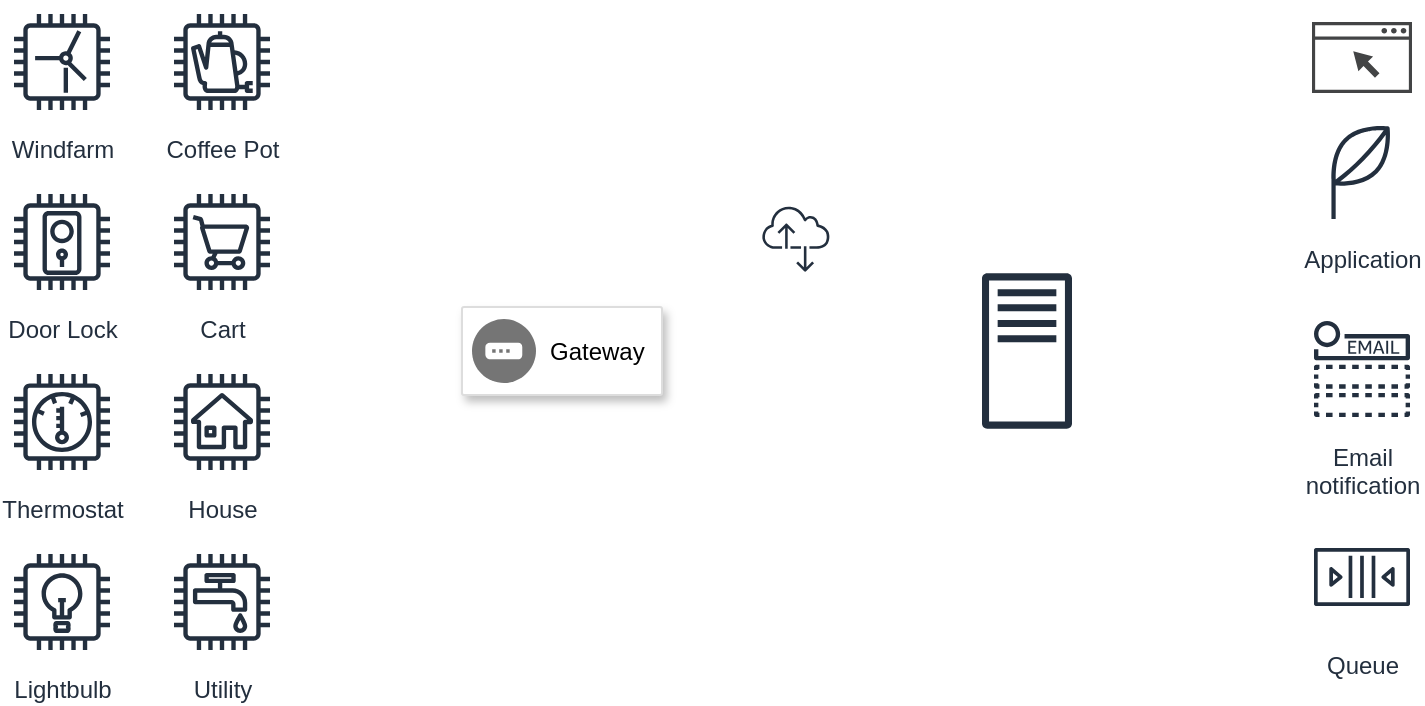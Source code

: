 <mxfile version="14.8.5" type="device" pages="4"><diagram id="De8rMqmUPHl9yf0bGWXp" name="IoTArchitecture"><mxGraphModel dx="1186" dy="646" grid="1" gridSize="10" guides="1" tooltips="1" connect="1" arrows="1" fold="1" page="1" pageScale="1" pageWidth="819" pageHeight="740" math="0" shadow="0"><root><mxCell id="0"/><mxCell id="1" parent="0"/><mxCell id="k8pcst1bW8v0KylIsyJc-1" value="Door Lock" style="outlineConnect=0;fontColor=#232F3E;gradientColor=none;strokeColor=#232F3E;fillColor=#ffffff;dashed=0;verticalLabelPosition=bottom;verticalAlign=top;align=center;html=1;fontSize=12;fontStyle=0;aspect=fixed;shape=mxgraph.aws4.resourceIcon;resIcon=mxgraph.aws4.door_lock;" vertex="1" parent="1"><mxGeometry x="40" y="240" width="60" height="60" as="geometry"/></mxCell><mxCell id="k8pcst1bW8v0KylIsyJc-2" value="Thermostat" style="outlineConnect=0;fontColor=#232F3E;gradientColor=none;strokeColor=#232F3E;fillColor=#ffffff;dashed=0;verticalLabelPosition=bottom;verticalAlign=top;align=center;html=1;fontSize=12;fontStyle=0;aspect=fixed;shape=mxgraph.aws4.resourceIcon;resIcon=mxgraph.aws4.thermostat;" vertex="1" parent="1"><mxGeometry x="40" y="330" width="60" height="60" as="geometry"/></mxCell><mxCell id="k8pcst1bW8v0KylIsyJc-3" value="Lightbulb" style="outlineConnect=0;fontColor=#232F3E;gradientColor=none;strokeColor=#232F3E;fillColor=#ffffff;dashed=0;verticalLabelPosition=bottom;verticalAlign=top;align=center;html=1;fontSize=12;fontStyle=0;aspect=fixed;shape=mxgraph.aws4.resourceIcon;resIcon=mxgraph.aws4.lightbulb;" vertex="1" parent="1"><mxGeometry x="40" y="420" width="60" height="60" as="geometry"/></mxCell><mxCell id="k8pcst1bW8v0KylIsyJc-4" value="Utility" style="outlineConnect=0;fontColor=#232F3E;gradientColor=none;strokeColor=#232F3E;fillColor=#ffffff;dashed=0;verticalLabelPosition=bottom;verticalAlign=top;align=center;html=1;fontSize=12;fontStyle=0;aspect=fixed;shape=mxgraph.aws4.resourceIcon;resIcon=mxgraph.aws4.utility;" vertex="1" parent="1"><mxGeometry x="120" y="420" width="60" height="60" as="geometry"/></mxCell><mxCell id="k8pcst1bW8v0KylIsyJc-5" value="Windfarm" style="outlineConnect=0;fontColor=#232F3E;gradientColor=none;strokeColor=#232F3E;fillColor=#ffffff;dashed=0;verticalLabelPosition=bottom;verticalAlign=top;align=center;html=1;fontSize=12;fontStyle=0;aspect=fixed;shape=mxgraph.aws4.resourceIcon;resIcon=mxgraph.aws4.windfarm;" vertex="1" parent="1"><mxGeometry x="40" y="150" width="60" height="60" as="geometry"/></mxCell><mxCell id="k8pcst1bW8v0KylIsyJc-6" value="Cart" style="outlineConnect=0;fontColor=#232F3E;gradientColor=none;strokeColor=#232F3E;fillColor=#ffffff;dashed=0;verticalLabelPosition=bottom;verticalAlign=top;align=center;html=1;fontSize=12;fontStyle=0;aspect=fixed;shape=mxgraph.aws4.resourceIcon;resIcon=mxgraph.aws4.cart;" vertex="1" parent="1"><mxGeometry x="120" y="240" width="60" height="60" as="geometry"/></mxCell><mxCell id="k8pcst1bW8v0KylIsyJc-7" value="House" style="outlineConnect=0;fontColor=#232F3E;gradientColor=none;strokeColor=#232F3E;fillColor=#ffffff;dashed=0;verticalLabelPosition=bottom;verticalAlign=top;align=center;html=1;fontSize=12;fontStyle=0;aspect=fixed;shape=mxgraph.aws4.resourceIcon;resIcon=mxgraph.aws4.house;" vertex="1" parent="1"><mxGeometry x="120" y="330" width="60" height="60" as="geometry"/></mxCell><mxCell id="k8pcst1bW8v0KylIsyJc-8" value="Coffee Pot" style="outlineConnect=0;fontColor=#232F3E;gradientColor=none;strokeColor=#232F3E;fillColor=#ffffff;dashed=0;verticalLabelPosition=bottom;verticalAlign=top;align=center;html=1;fontSize=12;fontStyle=0;aspect=fixed;shape=mxgraph.aws4.resourceIcon;resIcon=mxgraph.aws4.coffee_pot;" vertex="1" parent="1"><mxGeometry x="120" y="150" width="60" height="60" as="geometry"/></mxCell><mxCell id="k8pcst1bW8v0KylIsyJc-9" value="" style="outlineConnect=0;fontColor=#232F3E;gradientColor=none;fillColor=#232F3E;strokeColor=none;dashed=0;verticalLabelPosition=bottom;verticalAlign=top;align=center;html=1;fontSize=12;fontStyle=0;aspect=fixed;pointerEvents=1;shape=mxgraph.aws4.internet_alt2;" vertex="1" parent="1"><mxGeometry x="420" y="251.5" width="34" height="34" as="geometry"/></mxCell><mxCell id="k8pcst1bW8v0KylIsyJc-10" value="" style="strokeColor=#dddddd;shadow=1;strokeWidth=1;rounded=1;absoluteArcSize=1;arcSize=2;" vertex="1" parent="1"><mxGeometry x="270" y="302.5" width="100" height="44" as="geometry"/></mxCell><mxCell id="k8pcst1bW8v0KylIsyJc-11" value="Gateway" style="dashed=0;connectable=0;html=1;fillColor=#757575;strokeColor=none;shape=mxgraph.gcp2.gateway;part=1;labelPosition=right;verticalLabelPosition=middle;align=left;verticalAlign=middle;spacingLeft=5;fontSize=12;" vertex="1" parent="k8pcst1bW8v0KylIsyJc-10"><mxGeometry y="0.5" width="32" height="32" relative="1" as="geometry"><mxPoint x="5" y="-16" as="offset"/></mxGeometry></mxCell><mxCell id="k8pcst1bW8v0KylIsyJc-12" value="" style="outlineConnect=0;fontColor=#232F3E;gradientColor=none;fillColor=#232F3E;strokeColor=none;dashed=0;verticalLabelPosition=bottom;verticalAlign=top;align=center;html=1;fontSize=12;fontStyle=0;aspect=fixed;pointerEvents=1;shape=mxgraph.aws4.traditional_server;" vertex="1" parent="1"><mxGeometry x="530" y="285.5" width="45" height="78" as="geometry"/></mxCell><mxCell id="k8pcst1bW8v0KylIsyJc-13" value="Application" style="outlineConnect=0;fontColor=#232F3E;gradientColor=none;strokeColor=#232F3E;fillColor=#ffffff;dashed=0;verticalLabelPosition=bottom;verticalAlign=top;align=center;html=1;fontSize=12;fontStyle=0;aspect=fixed;shape=mxgraph.aws4.resourceIcon;resIcon=mxgraph.aws4.application;" vertex="1" parent="1"><mxGeometry x="690" y="204.5" width="60" height="60" as="geometry"/></mxCell><mxCell id="k8pcst1bW8v0KylIsyJc-14" value="Email&#10;notification" style="outlineConnect=0;fontColor=#232F3E;gradientColor=none;strokeColor=#232F3E;fillColor=#ffffff;dashed=0;verticalLabelPosition=bottom;verticalAlign=top;align=center;html=1;fontSize=12;fontStyle=0;aspect=fixed;shape=mxgraph.aws4.resourceIcon;resIcon=mxgraph.aws4.email_notification;" vertex="1" parent="1"><mxGeometry x="690" y="303.5" width="60" height="60" as="geometry"/></mxCell><mxCell id="k8pcst1bW8v0KylIsyJc-15" value="Queue" style="outlineConnect=0;fontColor=#232F3E;gradientColor=none;strokeColor=#232F3E;fillColor=#ffffff;dashed=0;verticalLabelPosition=bottom;verticalAlign=top;align=center;html=1;fontSize=12;fontStyle=0;aspect=fixed;shape=mxgraph.aws4.resourceIcon;resIcon=mxgraph.aws4.queue;" vertex="1" parent="1"><mxGeometry x="690" y="407.5" width="60" height="60" as="geometry"/></mxCell><mxCell id="k8pcst1bW8v0KylIsyJc-17" value="" style="pointerEvents=1;shadow=0;dashed=0;html=1;strokeColor=none;fillColor=#434445;aspect=fixed;labelPosition=center;verticalLabelPosition=bottom;verticalAlign=top;align=center;outlineConnect=0;shape=mxgraph.vvd.web_browser;" vertex="1" parent="1"><mxGeometry x="695" y="160" width="50" height="35.5" as="geometry"/></mxCell></root></mxGraphModel></diagram><diagram id="S60BathF1c1hSVDtDpyB" name="AWSIoT"><mxGraphModel dx="1186" dy="646" grid="1" gridSize="10" guides="1" tooltips="1" connect="1" arrows="1" fold="1" page="1" pageScale="1" pageWidth="819" pageHeight="740" math="0" shadow="0"><root><mxCell id="6nKlYCWWAYN8O-G88OSI-0"/><mxCell id="6nKlYCWWAYN8O-G88OSI-1" parent="6nKlYCWWAYN8O-G88OSI-0"/><mxCell id="9l-MMoLcIE2-OiFXl1dS-0" value="On-Premise" style="outlineConnect=0;gradientColor=none;html=1;whiteSpace=wrap;fontSize=12;fontStyle=0;shape=mxgraph.aws4.group;grIcon=mxgraph.aws4.group_aws_cloud;strokeColor=#AAB7B8;fillColor=none;verticalAlign=top;align=left;spacingLeft=30;fontColor=#AAB7B8;dashed=0;" vertex="1" parent="6nKlYCWWAYN8O-G88OSI-1"><mxGeometry x="40" y="190" width="270" height="270" as="geometry"/></mxCell><mxCell id="9l-MMoLcIE2-OiFXl1dS-1" value="Lightbulb" style="outlineConnect=0;fontColor=#232F3E;gradientColor=none;strokeColor=#232F3E;fillColor=#ffffff;dashed=0;verticalLabelPosition=bottom;verticalAlign=top;align=center;html=1;fontSize=12;fontStyle=0;aspect=fixed;shape=mxgraph.aws4.resourceIcon;resIcon=mxgraph.aws4.lightbulb;" vertex="1" parent="6nKlYCWWAYN8O-G88OSI-1"><mxGeometry x="202.5" y="357.5" width="60" height="60" as="geometry"/></mxCell><mxCell id="9l-MMoLcIE2-OiFXl1dS-2" value="RFID" style="outlineConnect=0;fontColor=#232F3E;gradientColor=none;strokeColor=#232F3E;fillColor=#ffffff;dashed=0;verticalLabelPosition=bottom;verticalAlign=top;align=center;html=1;fontSize=12;fontStyle=0;aspect=fixed;shape=mxgraph.aws4.resourceIcon;resIcon=mxgraph.aws4.generic;" vertex="1" parent="6nKlYCWWAYN8O-G88OSI-1"><mxGeometry x="87.5" y="357.5" width="60" height="60" as="geometry"/></mxCell><mxCell id="9l-MMoLcIE2-OiFXl1dS-3" value="EnvMonitor1" style="outlineConnect=0;fontColor=#232F3E;gradientColor=none;strokeColor=#232F3E;fillColor=#ffffff;dashed=0;verticalLabelPosition=bottom;verticalAlign=top;align=center;html=1;fontSize=12;fontStyle=0;aspect=fixed;shape=mxgraph.aws4.resourceIcon;resIcon=mxgraph.aws4.thermostat;" vertex="1" parent="6nKlYCWWAYN8O-G88OSI-1"><mxGeometry x="87.5" y="232.5" width="60" height="60" as="geometry"/></mxCell><mxCell id="9l-MMoLcIE2-OiFXl1dS-4" value="AWS Cloud" style="outlineConnect=0;gradientColor=none;html=1;whiteSpace=wrap;fontSize=12;fontStyle=0;shape=mxgraph.aws4.group;grIcon=mxgraph.aws4.group_aws_cloud;strokeColor=#AAB7B8;fillColor=none;verticalAlign=top;align=left;spacingLeft=30;fontColor=#AAB7B8;dashed=0;" vertex="1" parent="6nKlYCWWAYN8O-G88OSI-1"><mxGeometry x="410" y="190" width="350" height="270" as="geometry"/></mxCell><mxCell id="9l-MMoLcIE2-OiFXl1dS-5" value="Amazon IoT Core" style="outlineConnect=0;fontColor=#232F3E;gradientColor=none;strokeColor=#ffffff;fillColor=#232F3E;dashed=0;verticalLabelPosition=middle;verticalAlign=bottom;align=center;html=1;whiteSpace=wrap;fontSize=10;fontStyle=1;spacing=3;shape=mxgraph.aws4.productIcon;prIcon=mxgraph.aws4.iot_core;" vertex="1" parent="6nKlYCWWAYN8O-G88OSI-1"><mxGeometry x="455" y="270" width="80" height="110" as="geometry"/></mxCell><mxCell id="9l-MMoLcIE2-OiFXl1dS-6" style="edgeStyle=orthogonalEdgeStyle;rounded=0;orthogonalLoop=1;jettySize=auto;html=1;entryX=-0.012;entryY=0.432;entryDx=0;entryDy=0;entryPerimeter=0;" edge="1" parent="6nKlYCWWAYN8O-G88OSI-1" source="9l-MMoLcIE2-OiFXl1dS-7" target="9l-MMoLcIE2-OiFXl1dS-10"><mxGeometry relative="1" as="geometry"><mxPoint x="630" y="255" as="targetPoint"/></mxGeometry></mxCell><mxCell id="9l-MMoLcIE2-OiFXl1dS-7" value="Rule" style="outlineConnect=0;fontColor=#232F3E;gradientColor=none;strokeColor=#232F3E;fillColor=#ffffff;dashed=0;verticalLabelPosition=bottom;verticalAlign=top;align=center;html=1;fontSize=12;fontStyle=0;aspect=fixed;shape=mxgraph.aws4.resourceIcon;resIcon=mxgraph.aws4.rule;" vertex="1" parent="6nKlYCWWAYN8O-G88OSI-1"><mxGeometry x="540" y="240" width="30" height="30" as="geometry"/></mxCell><mxCell id="9l-MMoLcIE2-OiFXl1dS-8" style="edgeStyle=orthogonalEdgeStyle;rounded=0;orthogonalLoop=1;jettySize=auto;html=1;entryX=-0.012;entryY=0.42;entryDx=0;entryDy=0;entryPerimeter=0;" edge="1" parent="6nKlYCWWAYN8O-G88OSI-1" source="9l-MMoLcIE2-OiFXl1dS-9" target="9l-MMoLcIE2-OiFXl1dS-11"><mxGeometry relative="1" as="geometry"/></mxCell><mxCell id="9l-MMoLcIE2-OiFXl1dS-9" value="Rule" style="outlineConnect=0;fontColor=#232F3E;gradientColor=none;strokeColor=#232F3E;fillColor=#ffffff;dashed=0;verticalLabelPosition=bottom;verticalAlign=top;align=center;html=1;fontSize=12;fontStyle=0;aspect=fixed;shape=mxgraph.aws4.resourceIcon;resIcon=mxgraph.aws4.rule;" vertex="1" parent="6nKlYCWWAYN8O-G88OSI-1"><mxGeometry x="540" y="350" width="30" height="30" as="geometry"/></mxCell><mxCell id="9l-MMoLcIE2-OiFXl1dS-10" value="Amazon DynamoDB" style="outlineConnect=0;fontColor=#232F3E;gradientColor=none;strokeColor=#ffffff;fillColor=#232F3E;dashed=0;verticalLabelPosition=middle;verticalAlign=bottom;align=center;html=1;whiteSpace=wrap;fontSize=10;fontStyle=1;spacing=3;shape=mxgraph.aws4.productIcon;prIcon=mxgraph.aws4.dynamodb;" vertex="1" parent="6nKlYCWWAYN8O-G88OSI-1"><mxGeometry x="635" y="207.5" width="80" height="110" as="geometry"/></mxCell><mxCell id="9l-MMoLcIE2-OiFXl1dS-11" value="Amazon SNS" style="outlineConnect=0;fontColor=#232F3E;gradientColor=none;strokeColor=#ffffff;fillColor=#232F3E;dashed=0;verticalLabelPosition=middle;verticalAlign=bottom;align=center;html=1;whiteSpace=wrap;fontSize=10;fontStyle=1;spacing=3;shape=mxgraph.aws4.productIcon;prIcon=mxgraph.aws4.sns;" vertex="1" parent="6nKlYCWWAYN8O-G88OSI-1"><mxGeometry x="635" y="345" width="80" height="100" as="geometry"/></mxCell><mxCell id="9l-MMoLcIE2-OiFXl1dS-12" value="EnvMonitor2" style="outlineConnect=0;fontColor=#232F3E;gradientColor=none;strokeColor=#232F3E;fillColor=#ffffff;dashed=0;verticalLabelPosition=bottom;verticalAlign=top;align=center;html=1;fontSize=12;fontStyle=0;aspect=fixed;shape=mxgraph.aws4.resourceIcon;resIcon=mxgraph.aws4.thermostat;" vertex="1" parent="6nKlYCWWAYN8O-G88OSI-1"><mxGeometry x="202.5" y="232.5" width="60" height="60" as="geometry"/></mxCell></root></mxGraphModel></diagram><diagram name="Greengrass" id="w1hwxVsdSZ-NZuib939A"><mxGraphModel dx="1186" dy="646" grid="1" gridSize="10" guides="1" tooltips="1" connect="1" arrows="1" fold="1" page="1" pageScale="1" pageWidth="819" pageHeight="740" math="0" shadow="0"><root><mxCell id="553fGNOQQn40Vcx4XvjO-0"/><mxCell id="553fGNOQQn40Vcx4XvjO-1" parent="553fGNOQQn40Vcx4XvjO-0"/><mxCell id="553fGNOQQn40Vcx4XvjO-2" value="On-Premise Greengrass group" style="outlineConnect=0;gradientColor=none;html=1;whiteSpace=wrap;fontSize=12;fontStyle=0;shape=mxgraph.aws4.group;grIcon=mxgraph.aws4.group_aws_cloud;strokeColor=#AAB7B8;fillColor=none;verticalAlign=top;align=left;spacingLeft=30;fontColor=#AAB7B8;dashed=0;" vertex="1" parent="553fGNOQQn40Vcx4XvjO-1"><mxGeometry x="40" y="190" width="510" height="270" as="geometry"/></mxCell><mxCell id="553fGNOQQn40Vcx4XvjO-3" value="Lightbulb" style="outlineConnect=0;fontColor=#232F3E;gradientColor=none;strokeColor=#232F3E;fillColor=#ffffff;dashed=0;verticalLabelPosition=bottom;verticalAlign=top;align=center;html=1;fontSize=12;fontStyle=0;aspect=fixed;shape=mxgraph.aws4.resourceIcon;resIcon=mxgraph.aws4.lightbulb;" vertex="1" parent="553fGNOQQn40Vcx4XvjO-1"><mxGeometry x="202.5" y="357.5" width="60" height="60" as="geometry"/></mxCell><mxCell id="zPeYuPozLJklDBRJFEGO-2" style="edgeStyle=orthogonalEdgeStyle;rounded=0;orthogonalLoop=1;jettySize=auto;html=1;entryX=0.25;entryY=1;entryDx=0;entryDy=0;" edge="1" parent="553fGNOQQn40Vcx4XvjO-1" source="553fGNOQQn40Vcx4XvjO-4" target="zPeYuPozLJklDBRJFEGO-1"><mxGeometry relative="1" as="geometry"><Array as="points"><mxPoint x="118" y="445"/><mxPoint x="370" y="445"/></Array></mxGeometry></mxCell><mxCell id="553fGNOQQn40Vcx4XvjO-4" value="RFID" style="outlineConnect=0;fontColor=#232F3E;gradientColor=none;strokeColor=#232F3E;fillColor=#ffffff;dashed=0;verticalLabelPosition=bottom;verticalAlign=top;align=center;html=1;fontSize=12;fontStyle=0;aspect=fixed;shape=mxgraph.aws4.resourceIcon;resIcon=mxgraph.aws4.generic;" vertex="1" parent="553fGNOQQn40Vcx4XvjO-1"><mxGeometry x="87.5" y="357.5" width="60" height="60" as="geometry"/></mxCell><mxCell id="zPeYuPozLJklDBRJFEGO-5" style="edgeStyle=orthogonalEdgeStyle;rounded=0;orthogonalLoop=1;jettySize=auto;html=1;entryX=0;entryY=0.5;entryDx=0;entryDy=0;" edge="1" parent="553fGNOQQn40Vcx4XvjO-1" source="553fGNOQQn40Vcx4XvjO-5" target="zPeYuPozLJklDBRJFEGO-1"><mxGeometry relative="1" as="geometry"><Array as="points"><mxPoint x="170" y="263"/><mxPoint x="170" y="325"/></Array></mxGeometry></mxCell><mxCell id="553fGNOQQn40Vcx4XvjO-5" value="EnvMonitor1" style="outlineConnect=0;fontColor=#232F3E;gradientColor=none;strokeColor=#232F3E;fillColor=#ffffff;dashed=0;verticalLabelPosition=bottom;verticalAlign=top;align=center;html=1;fontSize=12;fontStyle=0;aspect=fixed;shape=mxgraph.aws4.resourceIcon;resIcon=mxgraph.aws4.thermostat;" vertex="1" parent="553fGNOQQn40Vcx4XvjO-1"><mxGeometry x="87.5" y="232.5" width="60" height="60" as="geometry"/></mxCell><mxCell id="553fGNOQQn40Vcx4XvjO-6" value="AWS Cloud" style="outlineConnect=0;gradientColor=none;html=1;whiteSpace=wrap;fontSize=12;fontStyle=0;shape=mxgraph.aws4.group;grIcon=mxgraph.aws4.group_aws_cloud;strokeColor=#AAB7B8;fillColor=none;verticalAlign=top;align=left;spacingLeft=30;fontColor=#AAB7B8;dashed=0;" vertex="1" parent="553fGNOQQn40Vcx4XvjO-1"><mxGeometry x="630" y="190" width="170" height="270" as="geometry"/></mxCell><mxCell id="553fGNOQQn40Vcx4XvjO-7" value="Amazon IoT Core" style="outlineConnect=0;fontColor=#232F3E;gradientColor=none;strokeColor=#ffffff;fillColor=#232F3E;dashed=0;verticalLabelPosition=middle;verticalAlign=bottom;align=center;html=1;whiteSpace=wrap;fontSize=10;fontStyle=1;spacing=3;shape=mxgraph.aws4.productIcon;prIcon=mxgraph.aws4.iot_core;" vertex="1" parent="553fGNOQQn40Vcx4XvjO-1"><mxGeometry x="675" y="270" width="80" height="110" as="geometry"/></mxCell><mxCell id="zPeYuPozLJklDBRJFEGO-4" style="edgeStyle=orthogonalEdgeStyle;rounded=0;orthogonalLoop=1;jettySize=auto;html=1;entryX=0;entryY=0.25;entryDx=0;entryDy=0;" edge="1" parent="553fGNOQQn40Vcx4XvjO-1" source="553fGNOQQn40Vcx4XvjO-14" target="zPeYuPozLJklDBRJFEGO-1"><mxGeometry relative="1" as="geometry"/></mxCell><mxCell id="553fGNOQQn40Vcx4XvjO-14" value="EnvMonitor2" style="outlineConnect=0;fontColor=#232F3E;gradientColor=none;strokeColor=#232F3E;fillColor=#ffffff;dashed=0;verticalLabelPosition=bottom;verticalAlign=top;align=center;html=1;fontSize=12;fontStyle=0;aspect=fixed;shape=mxgraph.aws4.resourceIcon;resIcon=mxgraph.aws4.thermostat;" vertex="1" parent="553fGNOQQn40Vcx4XvjO-1"><mxGeometry x="202.5" y="232.5" width="60" height="60" as="geometry"/></mxCell><mxCell id="zPeYuPozLJklDBRJFEGO-3" style="edgeStyle=orthogonalEdgeStyle;rounded=0;orthogonalLoop=1;jettySize=auto;html=1;exitX=0;exitY=0.75;exitDx=0;exitDy=0;" edge="1" parent="553fGNOQQn40Vcx4XvjO-1" source="zPeYuPozLJklDBRJFEGO-1" target="553fGNOQQn40Vcx4XvjO-3"><mxGeometry relative="1" as="geometry"/></mxCell><mxCell id="zPeYuPozLJklDBRJFEGO-1" value="Greengrass Core" style="outlineConnect=0;gradientColor=none;html=1;whiteSpace=wrap;fontSize=12;fontStyle=0;strokeColor=#FF9900;fillColor=none;verticalAlign=top;align=center;fontColor=#FF9900;dashed=0;spacingTop=3;" vertex="1" parent="553fGNOQQn40Vcx4XvjO-1"><mxGeometry x="320" y="225" width="200" height="200" as="geometry"/></mxCell><mxCell id="zPeYuPozLJklDBRJFEGO-0" value="AWS Greengrass" style="outlineConnect=0;fontColor=#232F3E;gradientColor=none;strokeColor=#ffffff;fillColor=#232F3E;dashed=0;verticalLabelPosition=middle;verticalAlign=bottom;align=center;html=1;whiteSpace=wrap;fontSize=10;fontStyle=1;spacing=3;shape=mxgraph.aws4.productIcon;prIcon=mxgraph.aws4.greengrass;" vertex="1" parent="553fGNOQQn40Vcx4XvjO-1"><mxGeometry x="330" y="270" width="80" height="110" as="geometry"/></mxCell><mxCell id="zPeYuPozLJklDBRJFEGO-6" value="TimestampChange" style="outlineConnect=0;fontColor=#232F3E;gradientColor=none;strokeColor=#232F3E;fillColor=#ffffff;dashed=0;verticalLabelPosition=bottom;verticalAlign=top;align=center;html=1;fontSize=12;fontStyle=0;aspect=fixed;shape=mxgraph.aws4.resourceIcon;resIcon=mxgraph.aws4.lambda_function;" vertex="1" parent="553fGNOQQn40Vcx4XvjO-1"><mxGeometry x="450" y="270" width="30" height="30" as="geometry"/></mxCell><mxCell id="zPeYuPozLJklDBRJFEGO-7" value="LocalSaveInMySQL" style="outlineConnect=0;fontColor=#232F3E;gradientColor=none;strokeColor=#232F3E;fillColor=#ffffff;dashed=0;verticalLabelPosition=bottom;verticalAlign=top;align=center;html=1;fontSize=12;fontStyle=0;aspect=fixed;shape=mxgraph.aws4.resourceIcon;resIcon=mxgraph.aws4.lambda_function;" vertex="1" parent="553fGNOQQn40Vcx4XvjO-1"><mxGeometry x="450" y="350" width="30" height="30" as="geometry"/></mxCell><mxCell id="zPeYuPozLJklDBRJFEGO-12" value="" style="edgeStyle=orthogonalEdgeStyle;html=1;endArrow=block;elbow=vertical;startArrow=block;startFill=1;endFill=1;strokeColor=#545B64;rounded=0;" edge="1" parent="553fGNOQQn40Vcx4XvjO-1" target="553fGNOQQn40Vcx4XvjO-6"><mxGeometry width="100" relative="1" as="geometry"><mxPoint x="550" y="320" as="sourcePoint"/><mxPoint x="620" y="320" as="targetPoint"/><Array as="points"><mxPoint x="610" y="320"/><mxPoint x="610" y="320"/></Array></mxGeometry></mxCell></root></mxGraphModel></diagram><diagram name="IoTAnalytics" id="dI8eyqQV0PRHzHw7Yrcx"><mxGraphModel dx="946" dy="646" grid="1" gridSize="10" guides="1" tooltips="1" connect="1" arrows="1" fold="1" page="1" pageScale="1" pageWidth="819" pageHeight="740" math="0" shadow="0"><root><mxCell id="3Rt5hgQmL1zdc58ElQE6-0"/><mxCell id="3Rt5hgQmL1zdc58ElQE6-1" parent="3Rt5hgQmL1zdc58ElQE6-0"/><mxCell id="3Rt5hgQmL1zdc58ElQE6-24" style="edgeStyle=orthogonalEdgeStyle;rounded=0;orthogonalLoop=1;jettySize=auto;html=1;startArrow=classic;startFill=1;" edge="1" parent="3Rt5hgQmL1zdc58ElQE6-1" source="3Rt5hgQmL1zdc58ElQE6-2" target="3Rt5hgQmL1zdc58ElQE6-8"><mxGeometry relative="1" as="geometry"/></mxCell><mxCell id="3Rt5hgQmL1zdc58ElQE6-2" value="On-Premise Greengrass group" style="outlineConnect=0;gradientColor=none;html=1;whiteSpace=wrap;fontSize=12;fontStyle=0;shape=mxgraph.aws4.group;grIcon=mxgraph.aws4.group_aws_cloud;strokeColor=#AAB7B8;fillColor=none;verticalAlign=top;align=left;spacingLeft=30;fontColor=#AAB7B8;dashed=0;" vertex="1" parent="3Rt5hgQmL1zdc58ElQE6-1"><mxGeometry x="40" y="190" width="400" height="330" as="geometry"/></mxCell><mxCell id="3Rt5hgQmL1zdc58ElQE6-25" style="edgeStyle=orthogonalEdgeStyle;rounded=0;orthogonalLoop=1;jettySize=auto;html=1;entryX=0;entryY=0.75;entryDx=0;entryDy=0;startArrow=none;startFill=0;" edge="1" parent="3Rt5hgQmL1zdc58ElQE6-1" source="3Rt5hgQmL1zdc58ElQE6-7" target="3Rt5hgQmL1zdc58ElQE6-13"><mxGeometry relative="1" as="geometry"/></mxCell><mxCell id="3Rt5hgQmL1zdc58ElQE6-7" value="EnvMonitor1" style="outlineConnect=0;fontColor=#232F3E;gradientColor=none;strokeColor=#232F3E;fillColor=#ffffff;dashed=0;verticalLabelPosition=bottom;verticalAlign=top;align=center;html=1;fontSize=12;fontStyle=0;aspect=fixed;shape=mxgraph.aws4.resourceIcon;resIcon=mxgraph.aws4.thermostat;" vertex="1" parent="3Rt5hgQmL1zdc58ElQE6-1"><mxGeometry x="80" y="395" width="60" height="60" as="geometry"/></mxCell><mxCell id="3Rt5hgQmL1zdc58ElQE6-8" value="AWS Cloud" style="outlineConnect=0;gradientColor=none;html=1;whiteSpace=wrap;fontSize=12;fontStyle=0;shape=mxgraph.aws4.group;grIcon=mxgraph.aws4.group_aws_cloud;strokeColor=#AAB7B8;fillColor=none;verticalAlign=top;align=left;spacingLeft=30;fontColor=#AAB7B8;dashed=0;" vertex="1" parent="3Rt5hgQmL1zdc58ElQE6-1"><mxGeometry x="490" y="190" width="340" height="330" as="geometry"/></mxCell><mxCell id="3Rt5hgQmL1zdc58ElQE6-21" style="edgeStyle=orthogonalEdgeStyle;rounded=0;orthogonalLoop=1;jettySize=auto;html=1;" edge="1" parent="3Rt5hgQmL1zdc58ElQE6-1" source="3Rt5hgQmL1zdc58ElQE6-9" target="3Rt5hgQmL1zdc58ElQE6-18"><mxGeometry relative="1" as="geometry"/></mxCell><mxCell id="3Rt5hgQmL1zdc58ElQE6-9" value="Amazon IoT Core" style="outlineConnect=0;fontColor=#232F3E;gradientColor=none;strokeColor=#ffffff;fillColor=#232F3E;dashed=0;verticalLabelPosition=middle;verticalAlign=bottom;align=center;html=1;whiteSpace=wrap;fontSize=10;fontStyle=1;spacing=3;shape=mxgraph.aws4.productIcon;prIcon=mxgraph.aws4.iot_core;" vertex="1" parent="3Rt5hgQmL1zdc58ElQE6-1"><mxGeometry x="510" y="300" width="80" height="110" as="geometry"/></mxCell><mxCell id="3Rt5hgQmL1zdc58ElQE6-10" style="edgeStyle=orthogonalEdgeStyle;rounded=0;orthogonalLoop=1;jettySize=auto;html=1;entryX=0;entryY=0.25;entryDx=0;entryDy=0;" edge="1" parent="3Rt5hgQmL1zdc58ElQE6-1" source="3Rt5hgQmL1zdc58ElQE6-11" target="3Rt5hgQmL1zdc58ElQE6-13"><mxGeometry relative="1" as="geometry"/></mxCell><mxCell id="3Rt5hgQmL1zdc58ElQE6-11" value="EnvMonitor2" style="outlineConnect=0;fontColor=#232F3E;gradientColor=none;strokeColor=#232F3E;fillColor=#ffffff;dashed=0;verticalLabelPosition=bottom;verticalAlign=top;align=center;html=1;fontSize=12;fontStyle=0;aspect=fixed;shape=mxgraph.aws4.resourceIcon;resIcon=mxgraph.aws4.thermostat;" vertex="1" parent="3Rt5hgQmL1zdc58ElQE6-1"><mxGeometry x="80" y="267.5" width="60" height="60" as="geometry"/></mxCell><mxCell id="3Rt5hgQmL1zdc58ElQE6-13" value="Greengrass Core" style="outlineConnect=0;gradientColor=none;html=1;whiteSpace=wrap;fontSize=12;fontStyle=0;strokeColor=#FF9900;fillColor=none;verticalAlign=top;align=center;fontColor=#FF9900;dashed=0;spacingTop=3;" vertex="1" parent="3Rt5hgQmL1zdc58ElQE6-1"><mxGeometry x="197.5" y="260" width="200" height="200" as="geometry"/></mxCell><mxCell id="3Rt5hgQmL1zdc58ElQE6-14" value="AWS Greengrass" style="outlineConnect=0;fontColor=#232F3E;gradientColor=none;strokeColor=#ffffff;fillColor=#232F3E;dashed=0;verticalLabelPosition=middle;verticalAlign=bottom;align=center;html=1;whiteSpace=wrap;fontSize=10;fontStyle=1;spacing=3;shape=mxgraph.aws4.productIcon;prIcon=mxgraph.aws4.greengrass;" vertex="1" parent="3Rt5hgQmL1zdc58ElQE6-1"><mxGeometry x="207.5" y="305" width="80" height="110" as="geometry"/></mxCell><mxCell id="3Rt5hgQmL1zdc58ElQE6-15" value="TimestampChange" style="outlineConnect=0;fontColor=#232F3E;gradientColor=none;strokeColor=#232F3E;fillColor=#ffffff;dashed=0;verticalLabelPosition=bottom;verticalAlign=top;align=center;html=1;fontSize=12;fontStyle=0;aspect=fixed;shape=mxgraph.aws4.resourceIcon;resIcon=mxgraph.aws4.lambda_function;" vertex="1" parent="3Rt5hgQmL1zdc58ElQE6-1"><mxGeometry x="327.5" y="305" width="30" height="30" as="geometry"/></mxCell><mxCell id="3Rt5hgQmL1zdc58ElQE6-16" value="LocalSaveInMySQL" style="outlineConnect=0;fontColor=#232F3E;gradientColor=none;strokeColor=#232F3E;fillColor=#ffffff;dashed=0;verticalLabelPosition=bottom;verticalAlign=top;align=center;html=1;fontSize=12;fontStyle=0;aspect=fixed;shape=mxgraph.aws4.resourceIcon;resIcon=mxgraph.aws4.lambda_function;" vertex="1" parent="3Rt5hgQmL1zdc58ElQE6-1"><mxGeometry x="327.5" y="385" width="30" height="30" as="geometry"/></mxCell><mxCell id="3Rt5hgQmL1zdc58ElQE6-22" style="edgeStyle=orthogonalEdgeStyle;rounded=0;orthogonalLoop=1;jettySize=auto;html=1;" edge="1" parent="3Rt5hgQmL1zdc58ElQE6-1" source="3Rt5hgQmL1zdc58ElQE6-18" target="3Rt5hgQmL1zdc58ElQE6-19"><mxGeometry relative="1" as="geometry"/></mxCell><mxCell id="3Rt5hgQmL1zdc58ElQE6-18" value="AWS IoT Analytics" style="outlineConnect=0;fontColor=#232F3E;gradientColor=none;strokeColor=#ffffff;fillColor=#232F3E;dashed=0;verticalLabelPosition=middle;verticalAlign=bottom;align=center;html=1;whiteSpace=wrap;fontSize=10;fontStyle=1;spacing=3;shape=mxgraph.aws4.productIcon;prIcon=mxgraph.aws4.iot_analytics;" vertex="1" parent="3Rt5hgQmL1zdc58ElQE6-1"><mxGeometry x="620" y="300" width="80" height="110" as="geometry"/></mxCell><mxCell id="3Rt5hgQmL1zdc58ElQE6-19" value="Amazon QuickSight" style="outlineConnect=0;fontColor=#232F3E;gradientColor=none;strokeColor=#ffffff;fillColor=#232F3E;dashed=0;verticalLabelPosition=middle;verticalAlign=bottom;align=center;html=1;whiteSpace=wrap;fontSize=10;fontStyle=1;spacing=3;shape=mxgraph.aws4.productIcon;prIcon=mxgraph.aws4.quicksight;" vertex="1" parent="3Rt5hgQmL1zdc58ElQE6-1"><mxGeometry x="730" y="300" width="80" height="110" as="geometry"/></mxCell></root></mxGraphModel></diagram></mxfile>